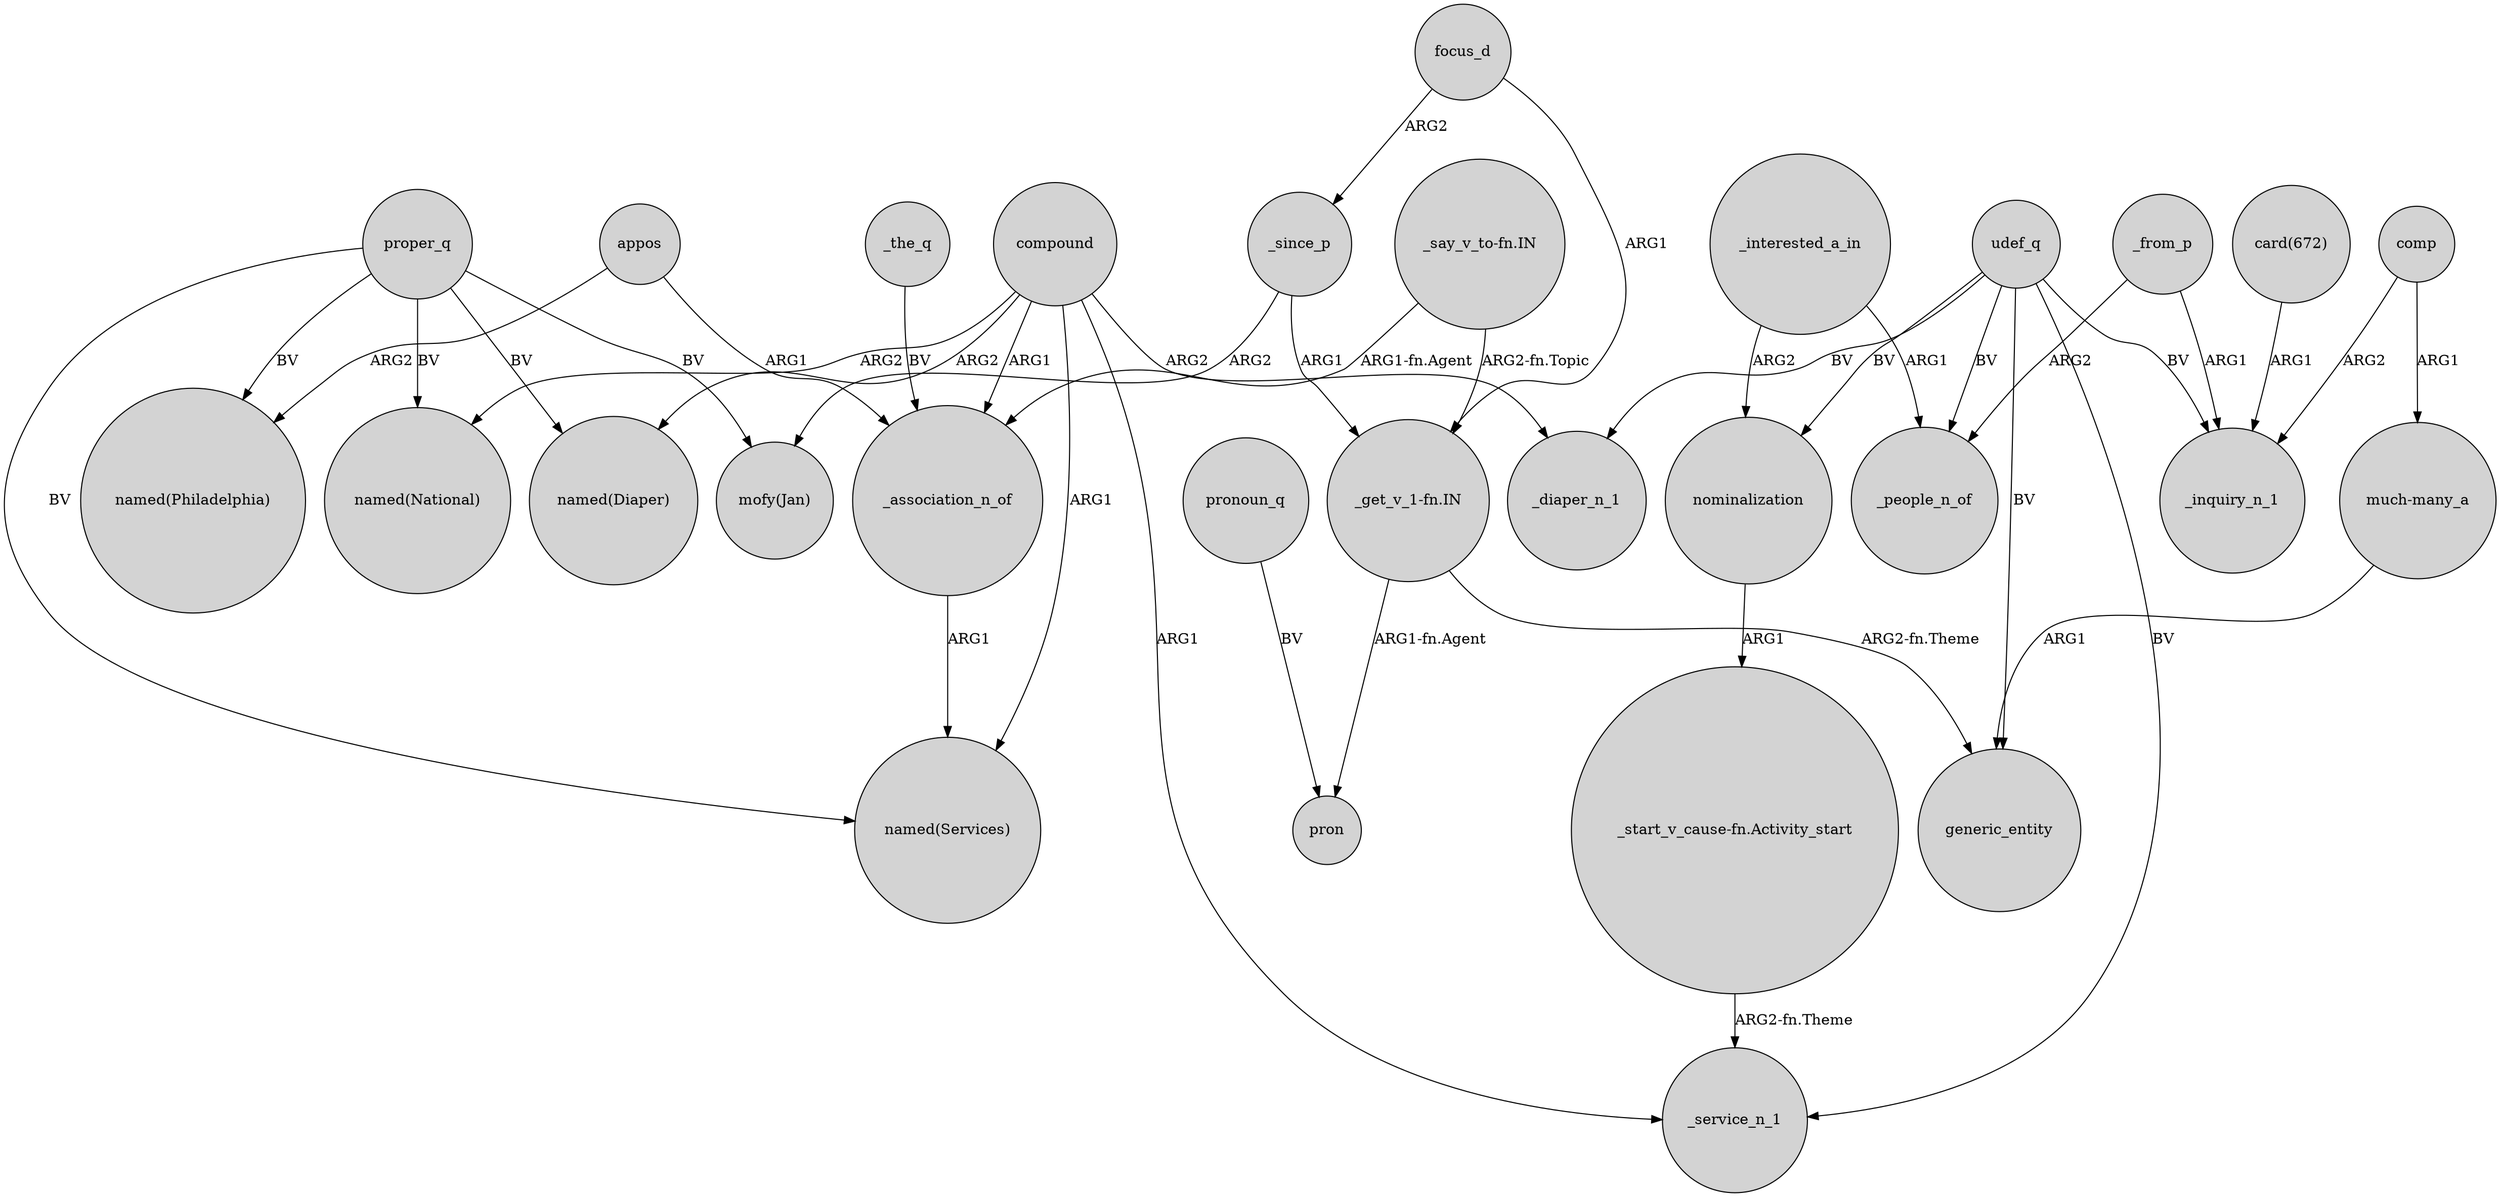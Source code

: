 digraph {
	node [shape=circle style=filled]
	focus_d -> _since_p [label=ARG2]
	_since_p -> "mofy(Jan)" [label=ARG2]
	_interested_a_in -> nominalization [label=ARG2]
	proper_q -> "named(Philadelphia)" [label=BV]
	compound -> "named(Diaper)" [label=ARG2]
	udef_q -> generic_entity [label=BV]
	udef_q -> _diaper_n_1 [label=BV]
	"much-many_a" -> generic_entity [label=ARG1]
	compound -> "named(Services)" [label=ARG1]
	udef_q -> _inquiry_n_1 [label=BV]
	_association_n_of -> "named(Services)" [label=ARG1]
	_since_p -> "_get_v_1-fn.IN" [label=ARG1]
	appos -> "named(Philadelphia)" [label=ARG2]
	_from_p -> _people_n_of [label=ARG2]
	compound -> _diaper_n_1 [label=ARG2]
	_interested_a_in -> _people_n_of [label=ARG1]
	proper_q -> "named(Services)" [label=BV]
	_from_p -> _inquiry_n_1 [label=ARG1]
	proper_q -> "mofy(Jan)" [label=BV]
	compound -> "named(National)" [label=ARG2]
	focus_d -> "_get_v_1-fn.IN" [label=ARG1]
	pronoun_q -> pron [label=BV]
	udef_q -> _people_n_of [label=BV]
	"_say_v_to-fn.IN" -> "_get_v_1-fn.IN" [label="ARG2-fn.Topic"]
	udef_q -> _service_n_1 [label=BV]
	"_get_v_1-fn.IN" -> pron [label="ARG1-fn.Agent"]
	comp -> "much-many_a" [label=ARG1]
	"_get_v_1-fn.IN" -> generic_entity [label="ARG2-fn.Theme"]
	_the_q -> _association_n_of [label=BV]
	udef_q -> nominalization [label=BV]
	appos -> _association_n_of [label=ARG1]
	nominalization -> "_start_v_cause-fn.Activity_start" [label=ARG1]
	proper_q -> "named(National)" [label=BV]
	"_say_v_to-fn.IN" -> _association_n_of [label="ARG1-fn.Agent"]
	proper_q -> "named(Diaper)" [label=BV]
	comp -> _inquiry_n_1 [label=ARG2]
	compound -> _association_n_of [label=ARG1]
	compound -> _service_n_1 [label=ARG1]
	"card(672)" -> _inquiry_n_1 [label=ARG1]
	"_start_v_cause-fn.Activity_start" -> _service_n_1 [label="ARG2-fn.Theme"]
}
